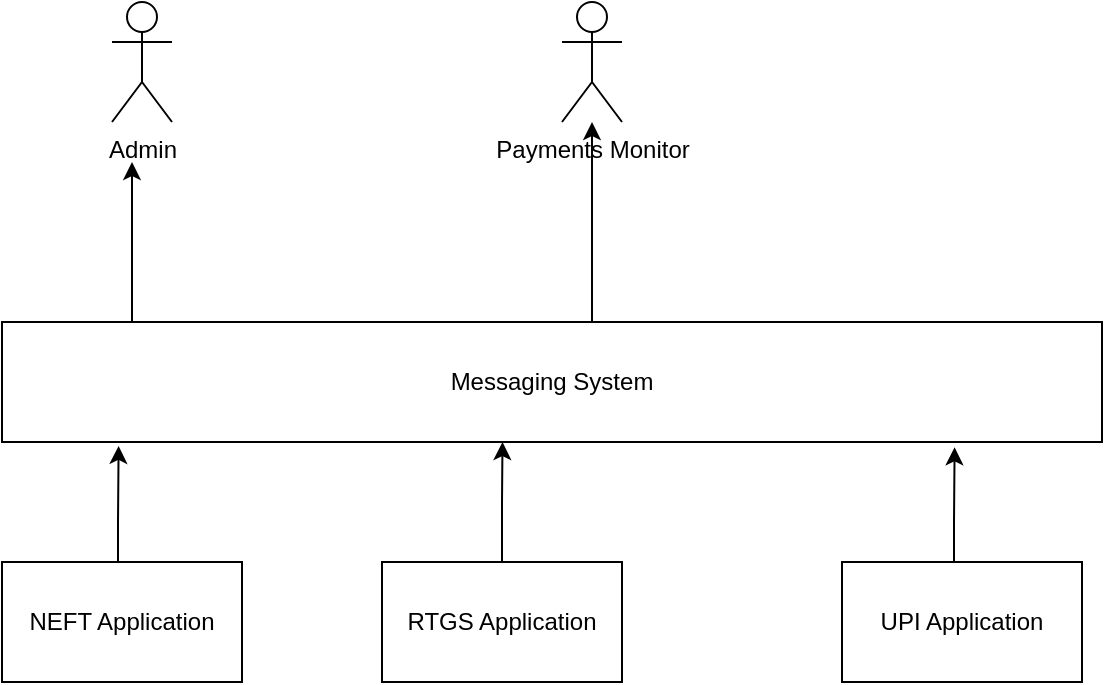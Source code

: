 <mxfile version="14.8.2" type="github">
  <diagram id="VV9ywOSvqPI21C3Ctaex" name="Page-1">
    <mxGraphModel dx="1022" dy="436" grid="1" gridSize="10" guides="1" tooltips="1" connect="1" arrows="1" fold="1" page="1" pageScale="1" pageWidth="850" pageHeight="1100" math="0" shadow="0">
      <root>
        <mxCell id="0" />
        <mxCell id="1" parent="0" />
        <mxCell id="ftCi7-vlfEUG5diF0UW_-12" style="edgeStyle=orthogonalEdgeStyle;rounded=0;orthogonalLoop=1;jettySize=auto;html=1;entryX=0.106;entryY=1.033;entryDx=0;entryDy=0;entryPerimeter=0;" edge="1" parent="1" source="ftCi7-vlfEUG5diF0UW_-1" target="ftCi7-vlfEUG5diF0UW_-4">
          <mxGeometry relative="1" as="geometry">
            <Array as="points">
              <mxPoint x="153" y="350" />
              <mxPoint x="153" y="350" />
            </Array>
          </mxGeometry>
        </mxCell>
        <mxCell id="ftCi7-vlfEUG5diF0UW_-1" value="NEFT Application" style="rounded=0;whiteSpace=wrap;html=1;" vertex="1" parent="1">
          <mxGeometry x="95" y="370" width="120" height="60" as="geometry" />
        </mxCell>
        <mxCell id="ftCi7-vlfEUG5diF0UW_-11" style="edgeStyle=orthogonalEdgeStyle;rounded=0;orthogonalLoop=1;jettySize=auto;html=1;entryX=0.455;entryY=1;entryDx=0;entryDy=0;entryPerimeter=0;" edge="1" parent="1" source="ftCi7-vlfEUG5diF0UW_-2" target="ftCi7-vlfEUG5diF0UW_-4">
          <mxGeometry relative="1" as="geometry" />
        </mxCell>
        <mxCell id="ftCi7-vlfEUG5diF0UW_-2" value="RTGS Application" style="rounded=0;whiteSpace=wrap;html=1;" vertex="1" parent="1">
          <mxGeometry x="285" y="370" width="120" height="60" as="geometry" />
        </mxCell>
        <mxCell id="ftCi7-vlfEUG5diF0UW_-10" style="edgeStyle=orthogonalEdgeStyle;rounded=0;orthogonalLoop=1;jettySize=auto;html=1;entryX=0.866;entryY=1.044;entryDx=0;entryDy=0;entryPerimeter=0;" edge="1" parent="1" source="ftCi7-vlfEUG5diF0UW_-3" target="ftCi7-vlfEUG5diF0UW_-4">
          <mxGeometry relative="1" as="geometry">
            <Array as="points">
              <mxPoint x="571" y="350" />
              <mxPoint x="571" y="350" />
            </Array>
          </mxGeometry>
        </mxCell>
        <mxCell id="ftCi7-vlfEUG5diF0UW_-3" value="UPI Application" style="rounded=0;whiteSpace=wrap;html=1;" vertex="1" parent="1">
          <mxGeometry x="515" y="370" width="120" height="60" as="geometry" />
        </mxCell>
        <mxCell id="ftCi7-vlfEUG5diF0UW_-8" style="edgeStyle=orthogonalEdgeStyle;rounded=0;orthogonalLoop=1;jettySize=auto;html=1;" edge="1" parent="1" source="ftCi7-vlfEUG5diF0UW_-4">
          <mxGeometry relative="1" as="geometry">
            <mxPoint x="160" y="170" as="targetPoint" />
            <Array as="points">
              <mxPoint x="160" y="230" />
              <mxPoint x="160" y="230" />
            </Array>
          </mxGeometry>
        </mxCell>
        <mxCell id="ftCi7-vlfEUG5diF0UW_-9" style="edgeStyle=orthogonalEdgeStyle;rounded=0;orthogonalLoop=1;jettySize=auto;html=1;" edge="1" parent="1" source="ftCi7-vlfEUG5diF0UW_-4" target="ftCi7-vlfEUG5diF0UW_-6">
          <mxGeometry relative="1" as="geometry">
            <mxPoint x="280" y="170" as="targetPoint" />
            <Array as="points">
              <mxPoint x="390" y="220" />
              <mxPoint x="390" y="220" />
            </Array>
          </mxGeometry>
        </mxCell>
        <mxCell id="ftCi7-vlfEUG5diF0UW_-4" value="Messaging System" style="rounded=0;whiteSpace=wrap;html=1;" vertex="1" parent="1">
          <mxGeometry x="95" y="250" width="550" height="60" as="geometry" />
        </mxCell>
        <mxCell id="ftCi7-vlfEUG5diF0UW_-5" value="Admin" style="shape=umlActor;verticalLabelPosition=bottom;verticalAlign=top;html=1;outlineConnect=0;" vertex="1" parent="1">
          <mxGeometry x="150" y="90" width="30" height="60" as="geometry" />
        </mxCell>
        <mxCell id="ftCi7-vlfEUG5diF0UW_-6" value="Payments Monitor" style="shape=umlActor;verticalLabelPosition=bottom;verticalAlign=top;html=1;outlineConnect=0;" vertex="1" parent="1">
          <mxGeometry x="375" y="90" width="30" height="60" as="geometry" />
        </mxCell>
      </root>
    </mxGraphModel>
  </diagram>
</mxfile>
